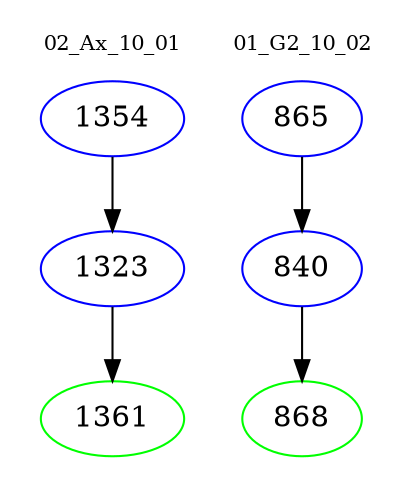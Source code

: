 digraph{
subgraph cluster_0 {
color = white
label = "02_Ax_10_01";
fontsize=10;
T0_1354 [label="1354", color="blue"]
T0_1354 -> T0_1323 [color="black"]
T0_1323 [label="1323", color="blue"]
T0_1323 -> T0_1361 [color="black"]
T0_1361 [label="1361", color="green"]
}
subgraph cluster_1 {
color = white
label = "01_G2_10_02";
fontsize=10;
T1_865 [label="865", color="blue"]
T1_865 -> T1_840 [color="black"]
T1_840 [label="840", color="blue"]
T1_840 -> T1_868 [color="black"]
T1_868 [label="868", color="green"]
}
}
